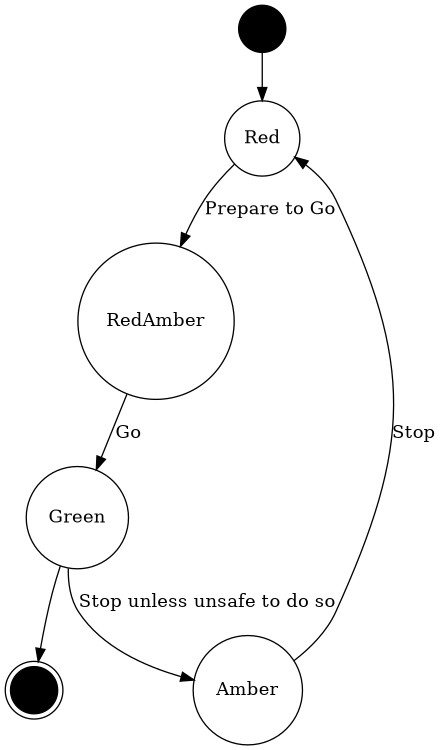 digraph fsm {
	rankdir=TB;
	size="8,5"
	node [shape = circle, color=black, style=filled];
	STATE_START [label=""]
	node [shape = circle, color=black, peripheries=2, style=filled];
	STATE_END [label=""]
	node [shape = circle, style=solid, peripheries=1, color=black];
	STATE_START -> Red [label=""]
	Green -> Amber [label="Stop unless unsafe to do so"]
	Amber -> Red [label="Stop"]
	Red -> RedAmber [label="Prepare to Go"]
	RedAmber -> Green [label="Go"]
	Green -> STATE_END [label=""]
}
